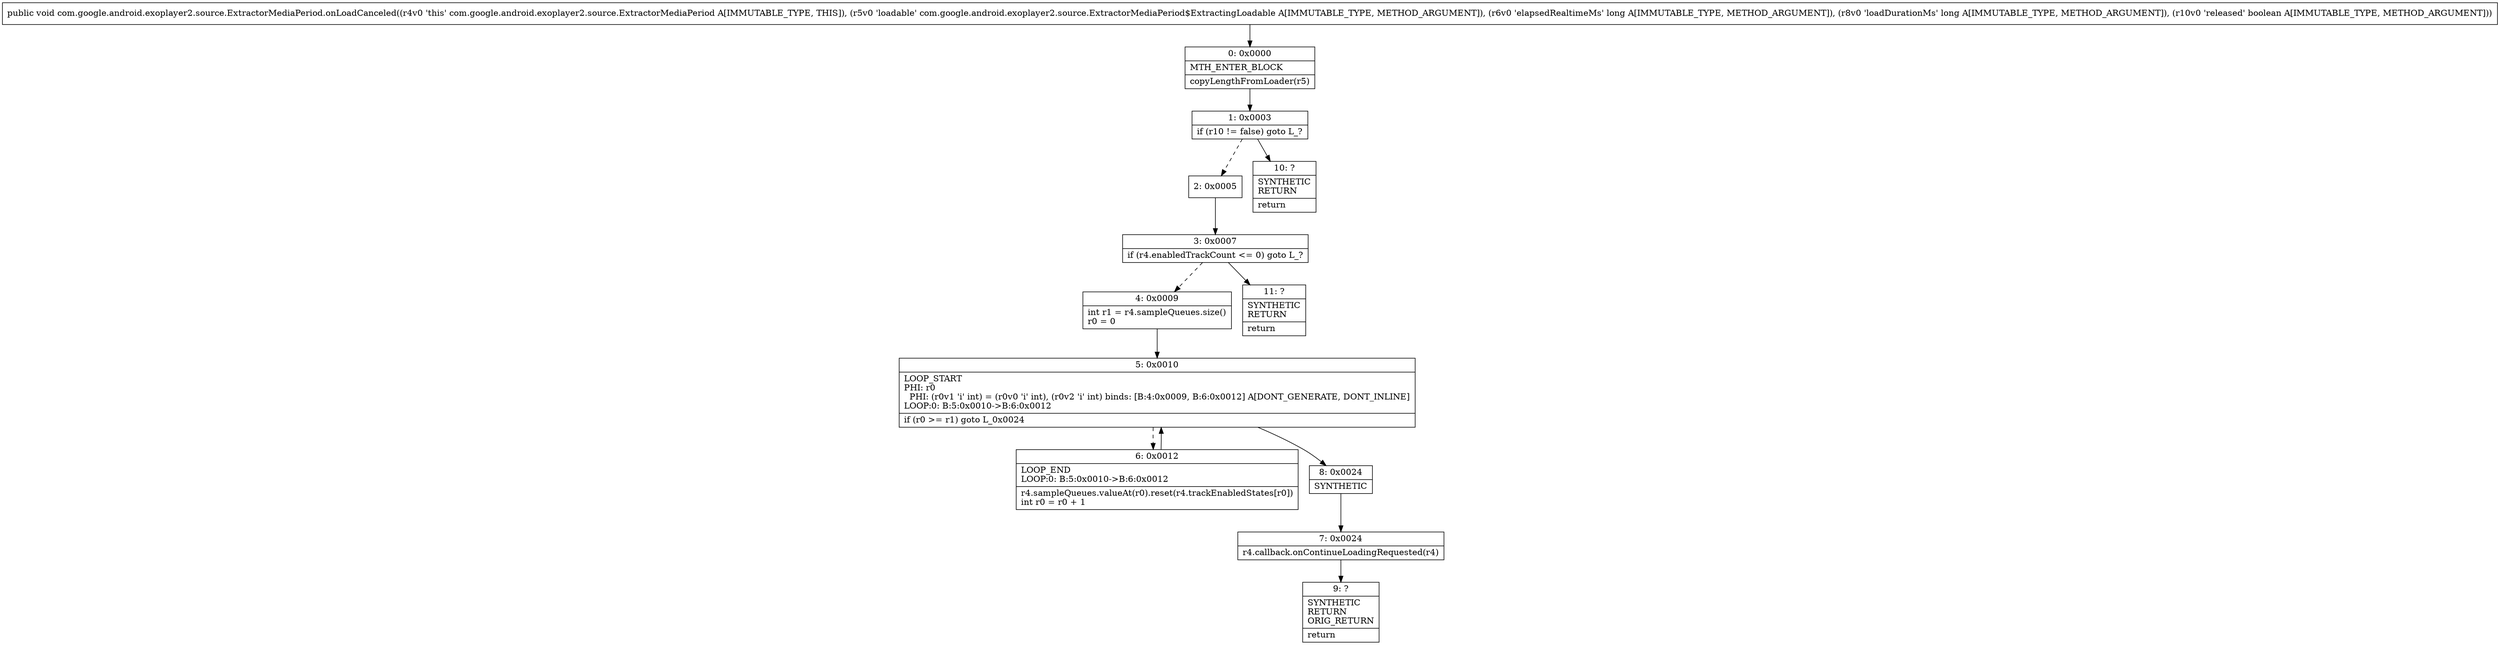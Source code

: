 digraph "CFG forcom.google.android.exoplayer2.source.ExtractorMediaPeriod.onLoadCanceled(Lcom\/google\/android\/exoplayer2\/source\/ExtractorMediaPeriod$ExtractingLoadable;JJZ)V" {
Node_0 [shape=record,label="{0\:\ 0x0000|MTH_ENTER_BLOCK\l|copyLengthFromLoader(r5)\l}"];
Node_1 [shape=record,label="{1\:\ 0x0003|if (r10 != false) goto L_?\l}"];
Node_2 [shape=record,label="{2\:\ 0x0005}"];
Node_3 [shape=record,label="{3\:\ 0x0007|if (r4.enabledTrackCount \<= 0) goto L_?\l}"];
Node_4 [shape=record,label="{4\:\ 0x0009|int r1 = r4.sampleQueues.size()\lr0 = 0\l}"];
Node_5 [shape=record,label="{5\:\ 0x0010|LOOP_START\lPHI: r0 \l  PHI: (r0v1 'i' int) = (r0v0 'i' int), (r0v2 'i' int) binds: [B:4:0x0009, B:6:0x0012] A[DONT_GENERATE, DONT_INLINE]\lLOOP:0: B:5:0x0010\-\>B:6:0x0012\l|if (r0 \>= r1) goto L_0x0024\l}"];
Node_6 [shape=record,label="{6\:\ 0x0012|LOOP_END\lLOOP:0: B:5:0x0010\-\>B:6:0x0012\l|r4.sampleQueues.valueAt(r0).reset(r4.trackEnabledStates[r0])\lint r0 = r0 + 1\l}"];
Node_7 [shape=record,label="{7\:\ 0x0024|r4.callback.onContinueLoadingRequested(r4)\l}"];
Node_8 [shape=record,label="{8\:\ 0x0024|SYNTHETIC\l}"];
Node_9 [shape=record,label="{9\:\ ?|SYNTHETIC\lRETURN\lORIG_RETURN\l|return\l}"];
Node_10 [shape=record,label="{10\:\ ?|SYNTHETIC\lRETURN\l|return\l}"];
Node_11 [shape=record,label="{11\:\ ?|SYNTHETIC\lRETURN\l|return\l}"];
MethodNode[shape=record,label="{public void com.google.android.exoplayer2.source.ExtractorMediaPeriod.onLoadCanceled((r4v0 'this' com.google.android.exoplayer2.source.ExtractorMediaPeriod A[IMMUTABLE_TYPE, THIS]), (r5v0 'loadable' com.google.android.exoplayer2.source.ExtractorMediaPeriod$ExtractingLoadable A[IMMUTABLE_TYPE, METHOD_ARGUMENT]), (r6v0 'elapsedRealtimeMs' long A[IMMUTABLE_TYPE, METHOD_ARGUMENT]), (r8v0 'loadDurationMs' long A[IMMUTABLE_TYPE, METHOD_ARGUMENT]), (r10v0 'released' boolean A[IMMUTABLE_TYPE, METHOD_ARGUMENT])) }"];
MethodNode -> Node_0;
Node_0 -> Node_1;
Node_1 -> Node_2[style=dashed];
Node_1 -> Node_10;
Node_2 -> Node_3;
Node_3 -> Node_4[style=dashed];
Node_3 -> Node_11;
Node_4 -> Node_5;
Node_5 -> Node_6[style=dashed];
Node_5 -> Node_8;
Node_6 -> Node_5;
Node_7 -> Node_9;
Node_8 -> Node_7;
}

